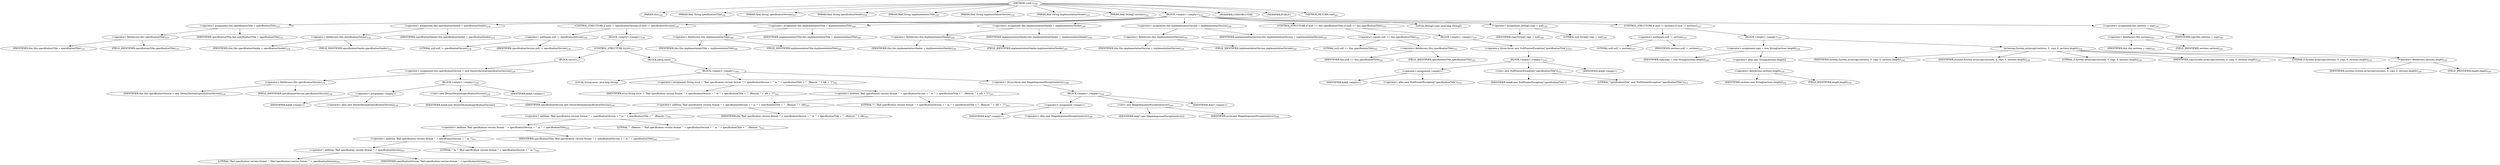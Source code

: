 digraph "&lt;init&gt;" {  
"199" [label = <(METHOD,&lt;init&gt;)<SUB>226</SUB>> ]
"18" [label = <(PARAM,this)<SUB>226</SUB>> ]
"200" [label = <(PARAM,final String specificationTitle)<SUB>226</SUB>> ]
"201" [label = <(PARAM,final String specificationVersion)<SUB>227</SUB>> ]
"202" [label = <(PARAM,final String specificationVendor)<SUB>228</SUB>> ]
"203" [label = <(PARAM,final String implementationTitle)<SUB>229</SUB>> ]
"204" [label = <(PARAM,final String implementationVersion)<SUB>230</SUB>> ]
"205" [label = <(PARAM,final String implementationVendor)<SUB>231</SUB>> ]
"206" [label = <(PARAM,final String[] sections)<SUB>232</SUB>> ]
"207" [label = <(BLOCK,&lt;empty&gt;,&lt;empty&gt;)<SUB>232</SUB>> ]
"208" [label = <(&lt;operator&gt;.assignment,this.specificationTitle = specificationTitle)<SUB>233</SUB>> ]
"209" [label = <(&lt;operator&gt;.fieldAccess,this.specificationTitle)<SUB>233</SUB>> ]
"17" [label = <(IDENTIFIER,this,this.specificationTitle = specificationTitle)<SUB>233</SUB>> ]
"210" [label = <(FIELD_IDENTIFIER,specificationTitle,specificationTitle)<SUB>233</SUB>> ]
"211" [label = <(IDENTIFIER,specificationTitle,this.specificationTitle = specificationTitle)<SUB>233</SUB>> ]
"212" [label = <(&lt;operator&gt;.assignment,this.specificationVendor = specificationVendor)<SUB>234</SUB>> ]
"213" [label = <(&lt;operator&gt;.fieldAccess,this.specificationVendor)<SUB>234</SUB>> ]
"19" [label = <(IDENTIFIER,this,this.specificationVendor = specificationVendor)<SUB>234</SUB>> ]
"214" [label = <(FIELD_IDENTIFIER,specificationVendor,specificationVendor)<SUB>234</SUB>> ]
"215" [label = <(IDENTIFIER,specificationVendor,this.specificationVendor = specificationVendor)<SUB>234</SUB>> ]
"216" [label = <(CONTROL_STRUCTURE,if (null != specificationVersion),if (null != specificationVersion))<SUB>236</SUB>> ]
"217" [label = <(&lt;operator&gt;.notEquals,null != specificationVersion)<SUB>236</SUB>> ]
"218" [label = <(LITERAL,null,null != specificationVersion)<SUB>236</SUB>> ]
"219" [label = <(IDENTIFIER,specificationVersion,null != specificationVersion)<SUB>236</SUB>> ]
"220" [label = <(BLOCK,&lt;empty&gt;,&lt;empty&gt;)<SUB>236</SUB>> ]
"221" [label = <(CONTROL_STRUCTURE,try,try)<SUB>237</SUB>> ]
"222" [label = <(BLOCK,try,try)<SUB>237</SUB>> ]
"223" [label = <(&lt;operator&gt;.assignment,this.specificationVersion = new DeweyDecimal(specificationVersion))<SUB>238</SUB>> ]
"224" [label = <(&lt;operator&gt;.fieldAccess,this.specificationVersion)<SUB>238</SUB>> ]
"20" [label = <(IDENTIFIER,this,this.specificationVersion = new DeweyDecimal(specificationVersion))<SUB>238</SUB>> ]
"225" [label = <(FIELD_IDENTIFIER,specificationVersion,specificationVersion)<SUB>238</SUB>> ]
"226" [label = <(BLOCK,&lt;empty&gt;,&lt;empty&gt;)<SUB>239</SUB>> ]
"227" [label = <(&lt;operator&gt;.assignment,&lt;empty&gt;)> ]
"228" [label = <(IDENTIFIER,$obj6,&lt;empty&gt;)> ]
"229" [label = <(&lt;operator&gt;.alloc,new DeweyDecimal(specificationVersion))<SUB>239</SUB>> ]
"230" [label = <(&lt;init&gt;,new DeweyDecimal(specificationVersion))<SUB>239</SUB>> ]
"231" [label = <(IDENTIFIER,$obj6,new DeweyDecimal(specificationVersion))> ]
"232" [label = <(IDENTIFIER,specificationVersion,new DeweyDecimal(specificationVersion))<SUB>239</SUB>> ]
"233" [label = <(IDENTIFIER,$obj6,&lt;empty&gt;)> ]
"234" [label = <(BLOCK,catch,catch)> ]
"235" [label = <(BLOCK,&lt;empty&gt;,&lt;empty&gt;)<SUB>240</SUB>> ]
"236" [label = <(LOCAL,String error: java.lang.String)> ]
"237" [label = <(&lt;operator&gt;.assignment,String error = &quot;Bad specification version format '&quot; + specificationVersion + &quot;' in '&quot; + specificationTitle + &quot;'. (Reason: &quot; + nfe + &quot;)&quot;)<SUB>241</SUB>> ]
"238" [label = <(IDENTIFIER,error,String error = &quot;Bad specification version format '&quot; + specificationVersion + &quot;' in '&quot; + specificationTitle + &quot;'. (Reason: &quot; + nfe + &quot;)&quot;)<SUB>241</SUB>> ]
"239" [label = <(&lt;operator&gt;.addition,&quot;Bad specification version format '&quot; + specificationVersion + &quot;' in '&quot; + specificationTitle + &quot;'. (Reason: &quot; + nfe + &quot;)&quot;)<SUB>241</SUB>> ]
"240" [label = <(&lt;operator&gt;.addition,&quot;Bad specification version format '&quot; + specificationVersion + &quot;' in '&quot; + specificationTitle + &quot;'. (Reason: &quot; + nfe)<SUB>241</SUB>> ]
"241" [label = <(&lt;operator&gt;.addition,&quot;Bad specification version format '&quot; + specificationVersion + &quot;' in '&quot; + specificationTitle + &quot;'. (Reason: &quot;)<SUB>241</SUB>> ]
"242" [label = <(&lt;operator&gt;.addition,&quot;Bad specification version format '&quot; + specificationVersion + &quot;' in '&quot; + specificationTitle)<SUB>241</SUB>> ]
"243" [label = <(&lt;operator&gt;.addition,&quot;Bad specification version format '&quot; + specificationVersion + &quot;' in '&quot;)<SUB>241</SUB>> ]
"244" [label = <(&lt;operator&gt;.addition,&quot;Bad specification version format '&quot; + specificationVersion)<SUB>241</SUB>> ]
"245" [label = <(LITERAL,&quot;Bad specification version format '&quot;,&quot;Bad specification version format '&quot; + specificationVersion)<SUB>241</SUB>> ]
"246" [label = <(IDENTIFIER,specificationVersion,&quot;Bad specification version format '&quot; + specificationVersion)<SUB>242</SUB>> ]
"247" [label = <(LITERAL,&quot;' in '&quot;,&quot;Bad specification version format '&quot; + specificationVersion + &quot;' in '&quot;)<SUB>242</SUB>> ]
"248" [label = <(IDENTIFIER,specificationTitle,&quot;Bad specification version format '&quot; + specificationVersion + &quot;' in '&quot; + specificationTitle)<SUB>242</SUB>> ]
"249" [label = <(LITERAL,&quot;'. (Reason: &quot;,&quot;Bad specification version format '&quot; + specificationVersion + &quot;' in '&quot; + specificationTitle + &quot;'. (Reason: &quot;)<SUB>243</SUB>> ]
"250" [label = <(IDENTIFIER,nfe,&quot;Bad specification version format '&quot; + specificationVersion + &quot;' in '&quot; + specificationTitle + &quot;'. (Reason: &quot; + nfe)<SUB>243</SUB>> ]
"251" [label = <(LITERAL,&quot;)&quot;,&quot;Bad specification version format '&quot; + specificationVersion + &quot;' in '&quot; + specificationTitle + &quot;'. (Reason: &quot; + nfe + &quot;)&quot;)<SUB>243</SUB>> ]
"252" [label = <(&lt;operator&gt;.throw,throw new IllegalArgumentException(error);)<SUB>244</SUB>> ]
"253" [label = <(BLOCK,&lt;empty&gt;,&lt;empty&gt;)<SUB>244</SUB>> ]
"254" [label = <(&lt;operator&gt;.assignment,&lt;empty&gt;)> ]
"255" [label = <(IDENTIFIER,$obj7,&lt;empty&gt;)> ]
"256" [label = <(&lt;operator&gt;.alloc,new IllegalArgumentException(error))<SUB>244</SUB>> ]
"257" [label = <(&lt;init&gt;,new IllegalArgumentException(error))<SUB>244</SUB>> ]
"258" [label = <(IDENTIFIER,$obj7,new IllegalArgumentException(error))> ]
"259" [label = <(IDENTIFIER,error,new IllegalArgumentException(error))<SUB>244</SUB>> ]
"260" [label = <(IDENTIFIER,$obj7,&lt;empty&gt;)> ]
"261" [label = <(&lt;operator&gt;.assignment,this.implementationTitle = implementationTitle)<SUB>248</SUB>> ]
"262" [label = <(&lt;operator&gt;.fieldAccess,this.implementationTitle)<SUB>248</SUB>> ]
"21" [label = <(IDENTIFIER,this,this.implementationTitle = implementationTitle)<SUB>248</SUB>> ]
"263" [label = <(FIELD_IDENTIFIER,implementationTitle,implementationTitle)<SUB>248</SUB>> ]
"264" [label = <(IDENTIFIER,implementationTitle,this.implementationTitle = implementationTitle)<SUB>248</SUB>> ]
"265" [label = <(&lt;operator&gt;.assignment,this.implementationVendor = implementationVendor)<SUB>249</SUB>> ]
"266" [label = <(&lt;operator&gt;.fieldAccess,this.implementationVendor)<SUB>249</SUB>> ]
"22" [label = <(IDENTIFIER,this,this.implementationVendor = implementationVendor)<SUB>249</SUB>> ]
"267" [label = <(FIELD_IDENTIFIER,implementationVendor,implementationVendor)<SUB>249</SUB>> ]
"268" [label = <(IDENTIFIER,implementationVendor,this.implementationVendor = implementationVendor)<SUB>249</SUB>> ]
"269" [label = <(&lt;operator&gt;.assignment,this.implementationVersion = implementationVersion)<SUB>250</SUB>> ]
"270" [label = <(&lt;operator&gt;.fieldAccess,this.implementationVersion)<SUB>250</SUB>> ]
"23" [label = <(IDENTIFIER,this,this.implementationVersion = implementationVersion)<SUB>250</SUB>> ]
"271" [label = <(FIELD_IDENTIFIER,implementationVersion,implementationVersion)<SUB>250</SUB>> ]
"272" [label = <(IDENTIFIER,implementationVersion,this.implementationVersion = implementationVersion)<SUB>250</SUB>> ]
"273" [label = <(CONTROL_STRUCTURE,if (null == this.specificationTitle),if (null == this.specificationTitle))<SUB>252</SUB>> ]
"274" [label = <(&lt;operator&gt;.equals,null == this.specificationTitle)<SUB>252</SUB>> ]
"275" [label = <(LITERAL,null,null == this.specificationTitle)<SUB>252</SUB>> ]
"276" [label = <(&lt;operator&gt;.fieldAccess,this.specificationTitle)<SUB>252</SUB>> ]
"24" [label = <(IDENTIFIER,this,null == this.specificationTitle)<SUB>252</SUB>> ]
"277" [label = <(FIELD_IDENTIFIER,specificationTitle,specificationTitle)<SUB>252</SUB>> ]
"278" [label = <(BLOCK,&lt;empty&gt;,&lt;empty&gt;)<SUB>252</SUB>> ]
"279" [label = <(&lt;operator&gt;.throw,throw new NullPointerException(&quot;specificationTitle&quot;);)<SUB>253</SUB>> ]
"280" [label = <(BLOCK,&lt;empty&gt;,&lt;empty&gt;)<SUB>253</SUB>> ]
"281" [label = <(&lt;operator&gt;.assignment,&lt;empty&gt;)> ]
"282" [label = <(IDENTIFIER,$obj8,&lt;empty&gt;)> ]
"283" [label = <(&lt;operator&gt;.alloc,new NullPointerException(&quot;specificationTitle&quot;))<SUB>253</SUB>> ]
"284" [label = <(&lt;init&gt;,new NullPointerException(&quot;specificationTitle&quot;))<SUB>253</SUB>> ]
"285" [label = <(IDENTIFIER,$obj8,new NullPointerException(&quot;specificationTitle&quot;))> ]
"286" [label = <(LITERAL,&quot;specificationTitle&quot;,new NullPointerException(&quot;specificationTitle&quot;))<SUB>253</SUB>> ]
"287" [label = <(IDENTIFIER,$obj8,&lt;empty&gt;)> ]
"288" [label = <(LOCAL,String[] copy: java.lang.String[])> ]
"289" [label = <(&lt;operator&gt;.assignment,String[] copy = null)<SUB>256</SUB>> ]
"290" [label = <(IDENTIFIER,copy,String[] copy = null)<SUB>256</SUB>> ]
"291" [label = <(LITERAL,null,String[] copy = null)<SUB>256</SUB>> ]
"292" [label = <(CONTROL_STRUCTURE,if (null != sections),if (null != sections))<SUB>257</SUB>> ]
"293" [label = <(&lt;operator&gt;.notEquals,null != sections)<SUB>257</SUB>> ]
"294" [label = <(LITERAL,null,null != sections)<SUB>257</SUB>> ]
"295" [label = <(IDENTIFIER,sections,null != sections)<SUB>257</SUB>> ]
"296" [label = <(BLOCK,&lt;empty&gt;,&lt;empty&gt;)<SUB>257</SUB>> ]
"297" [label = <(&lt;operator&gt;.assignment,copy = new String[sections.length])<SUB>258</SUB>> ]
"298" [label = <(IDENTIFIER,copy,copy = new String[sections.length])<SUB>258</SUB>> ]
"299" [label = <(&lt;operator&gt;.alloc,new String[sections.length])> ]
"300" [label = <(&lt;operator&gt;.fieldAccess,sections.length)<SUB>258</SUB>> ]
"301" [label = <(IDENTIFIER,sections,new String[sections.length])<SUB>258</SUB>> ]
"302" [label = <(FIELD_IDENTIFIER,length,length)<SUB>258</SUB>> ]
"303" [label = <(arraycopy,System.arraycopy(sections, 0, copy, 0, sections.length))<SUB>259</SUB>> ]
"304" [label = <(IDENTIFIER,System,System.arraycopy(sections, 0, copy, 0, sections.length))<SUB>259</SUB>> ]
"305" [label = <(IDENTIFIER,sections,System.arraycopy(sections, 0, copy, 0, sections.length))<SUB>259</SUB>> ]
"306" [label = <(LITERAL,0,System.arraycopy(sections, 0, copy, 0, sections.length))<SUB>259</SUB>> ]
"307" [label = <(IDENTIFIER,copy,System.arraycopy(sections, 0, copy, 0, sections.length))<SUB>259</SUB>> ]
"308" [label = <(LITERAL,0,System.arraycopy(sections, 0, copy, 0, sections.length))<SUB>259</SUB>> ]
"309" [label = <(&lt;operator&gt;.fieldAccess,sections.length)<SUB>259</SUB>> ]
"310" [label = <(IDENTIFIER,sections,System.arraycopy(sections, 0, copy, 0, sections.length))<SUB>259</SUB>> ]
"311" [label = <(FIELD_IDENTIFIER,length,length)<SUB>259</SUB>> ]
"312" [label = <(&lt;operator&gt;.assignment,this.sections = copy)<SUB>261</SUB>> ]
"313" [label = <(&lt;operator&gt;.fieldAccess,this.sections)<SUB>261</SUB>> ]
"25" [label = <(IDENTIFIER,this,this.sections = copy)<SUB>261</SUB>> ]
"314" [label = <(FIELD_IDENTIFIER,sections,sections)<SUB>261</SUB>> ]
"315" [label = <(IDENTIFIER,copy,this.sections = copy)<SUB>261</SUB>> ]
"316" [label = <(MODIFIER,CONSTRUCTOR)> ]
"317" [label = <(MODIFIER,PUBLIC)> ]
"318" [label = <(METHOD_RETURN,void)<SUB>262</SUB>> ]
  "199" -> "18" 
  "199" -> "200" 
  "199" -> "201" 
  "199" -> "202" 
  "199" -> "203" 
  "199" -> "204" 
  "199" -> "205" 
  "199" -> "206" 
  "199" -> "207" 
  "199" -> "316" 
  "199" -> "317" 
  "199" -> "318" 
  "207" -> "208" 
  "207" -> "212" 
  "207" -> "216" 
  "207" -> "261" 
  "207" -> "265" 
  "207" -> "269" 
  "207" -> "273" 
  "207" -> "288" 
  "207" -> "289" 
  "207" -> "292" 
  "207" -> "312" 
  "208" -> "209" 
  "208" -> "211" 
  "209" -> "17" 
  "209" -> "210" 
  "212" -> "213" 
  "212" -> "215" 
  "213" -> "19" 
  "213" -> "214" 
  "216" -> "217" 
  "216" -> "220" 
  "217" -> "218" 
  "217" -> "219" 
  "220" -> "221" 
  "221" -> "222" 
  "221" -> "234" 
  "222" -> "223" 
  "223" -> "224" 
  "223" -> "226" 
  "224" -> "20" 
  "224" -> "225" 
  "226" -> "227" 
  "226" -> "230" 
  "226" -> "233" 
  "227" -> "228" 
  "227" -> "229" 
  "230" -> "231" 
  "230" -> "232" 
  "234" -> "235" 
  "235" -> "236" 
  "235" -> "237" 
  "235" -> "252" 
  "237" -> "238" 
  "237" -> "239" 
  "239" -> "240" 
  "239" -> "251" 
  "240" -> "241" 
  "240" -> "250" 
  "241" -> "242" 
  "241" -> "249" 
  "242" -> "243" 
  "242" -> "248" 
  "243" -> "244" 
  "243" -> "247" 
  "244" -> "245" 
  "244" -> "246" 
  "252" -> "253" 
  "253" -> "254" 
  "253" -> "257" 
  "253" -> "260" 
  "254" -> "255" 
  "254" -> "256" 
  "257" -> "258" 
  "257" -> "259" 
  "261" -> "262" 
  "261" -> "264" 
  "262" -> "21" 
  "262" -> "263" 
  "265" -> "266" 
  "265" -> "268" 
  "266" -> "22" 
  "266" -> "267" 
  "269" -> "270" 
  "269" -> "272" 
  "270" -> "23" 
  "270" -> "271" 
  "273" -> "274" 
  "273" -> "278" 
  "274" -> "275" 
  "274" -> "276" 
  "276" -> "24" 
  "276" -> "277" 
  "278" -> "279" 
  "279" -> "280" 
  "280" -> "281" 
  "280" -> "284" 
  "280" -> "287" 
  "281" -> "282" 
  "281" -> "283" 
  "284" -> "285" 
  "284" -> "286" 
  "289" -> "290" 
  "289" -> "291" 
  "292" -> "293" 
  "292" -> "296" 
  "293" -> "294" 
  "293" -> "295" 
  "296" -> "297" 
  "296" -> "303" 
  "297" -> "298" 
  "297" -> "299" 
  "299" -> "300" 
  "300" -> "301" 
  "300" -> "302" 
  "303" -> "304" 
  "303" -> "305" 
  "303" -> "306" 
  "303" -> "307" 
  "303" -> "308" 
  "303" -> "309" 
  "309" -> "310" 
  "309" -> "311" 
  "312" -> "313" 
  "312" -> "315" 
  "313" -> "25" 
  "313" -> "314" 
}
